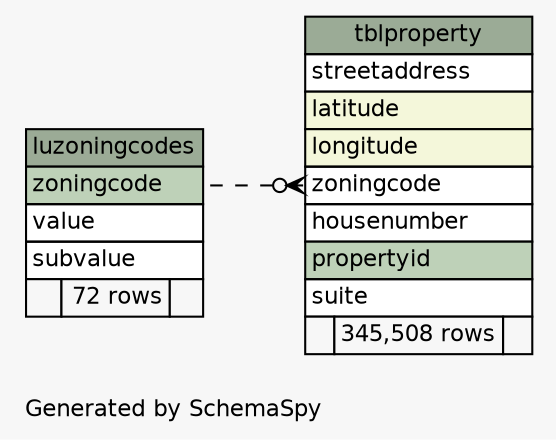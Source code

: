 // dot 2.40.1 on Mac OS X 10.10.5
// SchemaSpy rev 590
digraph "largeImpliedRelationshipsDiagram" {
  graph [
    rankdir="RL"
    bgcolor="#f7f7f7"
    label="\nGenerated by SchemaSpy"
    labeljust="l"
    nodesep="0.18"
    ranksep="0.46"
    fontname="Helvetica"
    fontsize="11"
  ];
  node [
    fontname="Helvetica"
    fontsize="11"
    shape="plaintext"
  ];
  edge [
    arrowsize="0.8"
  ];
  "luzoningcodes" [
    label=<
    <TABLE BORDER="0" CELLBORDER="1" CELLSPACING="0" BGCOLOR="#ffffff">
      <TR><TD COLSPAN="3" BGCOLOR="#9bab96" ALIGN="CENTER">luzoningcodes</TD></TR>
      <TR><TD PORT="zoningcode" COLSPAN="3" BGCOLOR="#bed1b8" ALIGN="LEFT">zoningcode</TD></TR>
      <TR><TD PORT="value" COLSPAN="3" ALIGN="LEFT">value</TD></TR>
      <TR><TD PORT="subvalue" COLSPAN="3" ALIGN="LEFT">subvalue</TD></TR>
      <TR><TD ALIGN="LEFT" BGCOLOR="#f7f7f7">  </TD><TD ALIGN="RIGHT" BGCOLOR="#f7f7f7">72 rows</TD><TD ALIGN="RIGHT" BGCOLOR="#f7f7f7">  </TD></TR>
    </TABLE>>
    URL="tables/luzoningcodes.html"
    tooltip="luzoningcodes"
  ];
  "tblproperty" [
    label=<
    <TABLE BORDER="0" CELLBORDER="1" CELLSPACING="0" BGCOLOR="#ffffff">
      <TR><TD COLSPAN="3" BGCOLOR="#9bab96" ALIGN="CENTER">tblproperty</TD></TR>
      <TR><TD PORT="streetaddress" COLSPAN="3" ALIGN="LEFT">streetaddress</TD></TR>
      <TR><TD PORT="latitude" COLSPAN="3" BGCOLOR="#f4f7da" ALIGN="LEFT">latitude</TD></TR>
      <TR><TD PORT="longitude" COLSPAN="3" BGCOLOR="#f4f7da" ALIGN="LEFT">longitude</TD></TR>
      <TR><TD PORT="zoningcode" COLSPAN="3" ALIGN="LEFT">zoningcode</TD></TR>
      <TR><TD PORT="housenumber" COLSPAN="3" ALIGN="LEFT">housenumber</TD></TR>
      <TR><TD PORT="propertyid" COLSPAN="3" BGCOLOR="#bed1b8" ALIGN="LEFT">propertyid</TD></TR>
      <TR><TD PORT="suite" COLSPAN="3" ALIGN="LEFT">suite</TD></TR>
      <TR><TD ALIGN="LEFT" BGCOLOR="#f7f7f7">  </TD><TD ALIGN="RIGHT" BGCOLOR="#f7f7f7">345,508 rows</TD><TD ALIGN="RIGHT" BGCOLOR="#f7f7f7">  </TD></TR>
    </TABLE>>
    URL="tables/tblproperty.html"
    tooltip="tblproperty"
  ];
  "tblproperty":"zoningcode":w -> "luzoningcodes":"zoningcode":e [arrowhead=none dir=back arrowtail=crowodot style=dashed];
}
